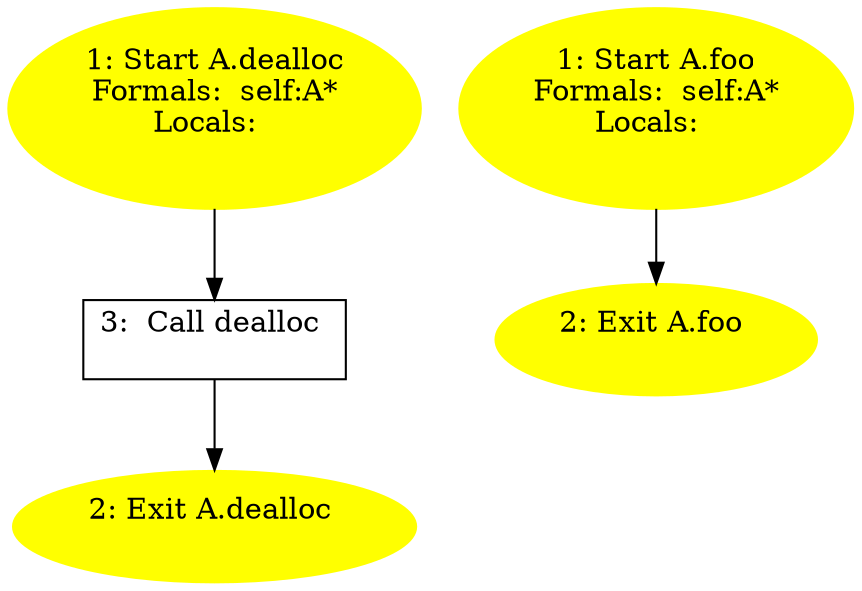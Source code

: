 /* @generated */
digraph cfg {
"dealloc#A#instance.55ac864e91dcd5d484e8ab7d8eb94fcb_1" [label="1: Start A.dealloc\nFormals:  self:A*\nLocals:  \n  " color=yellow style=filled]
	

	 "dealloc#A#instance.55ac864e91dcd5d484e8ab7d8eb94fcb_1" -> "dealloc#A#instance.55ac864e91dcd5d484e8ab7d8eb94fcb_3" ;
"dealloc#A#instance.55ac864e91dcd5d484e8ab7d8eb94fcb_2" [label="2: Exit A.dealloc \n  " color=yellow style=filled]
	

"dealloc#A#instance.55ac864e91dcd5d484e8ab7d8eb94fcb_3" [label="3:  Call dealloc \n  " shape="box"]
	

	 "dealloc#A#instance.55ac864e91dcd5d484e8ab7d8eb94fcb_3" -> "dealloc#A#instance.55ac864e91dcd5d484e8ab7d8eb94fcb_2" ;
"foo#A#instance.a1bcc3cb6c1f00fc285817fb8454eaed_1" [label="1: Start A.foo\nFormals:  self:A*\nLocals:  \n  " color=yellow style=filled]
	

	 "foo#A#instance.a1bcc3cb6c1f00fc285817fb8454eaed_1" -> "foo#A#instance.a1bcc3cb6c1f00fc285817fb8454eaed_2" ;
"foo#A#instance.a1bcc3cb6c1f00fc285817fb8454eaed_2" [label="2: Exit A.foo \n  " color=yellow style=filled]
	

}
